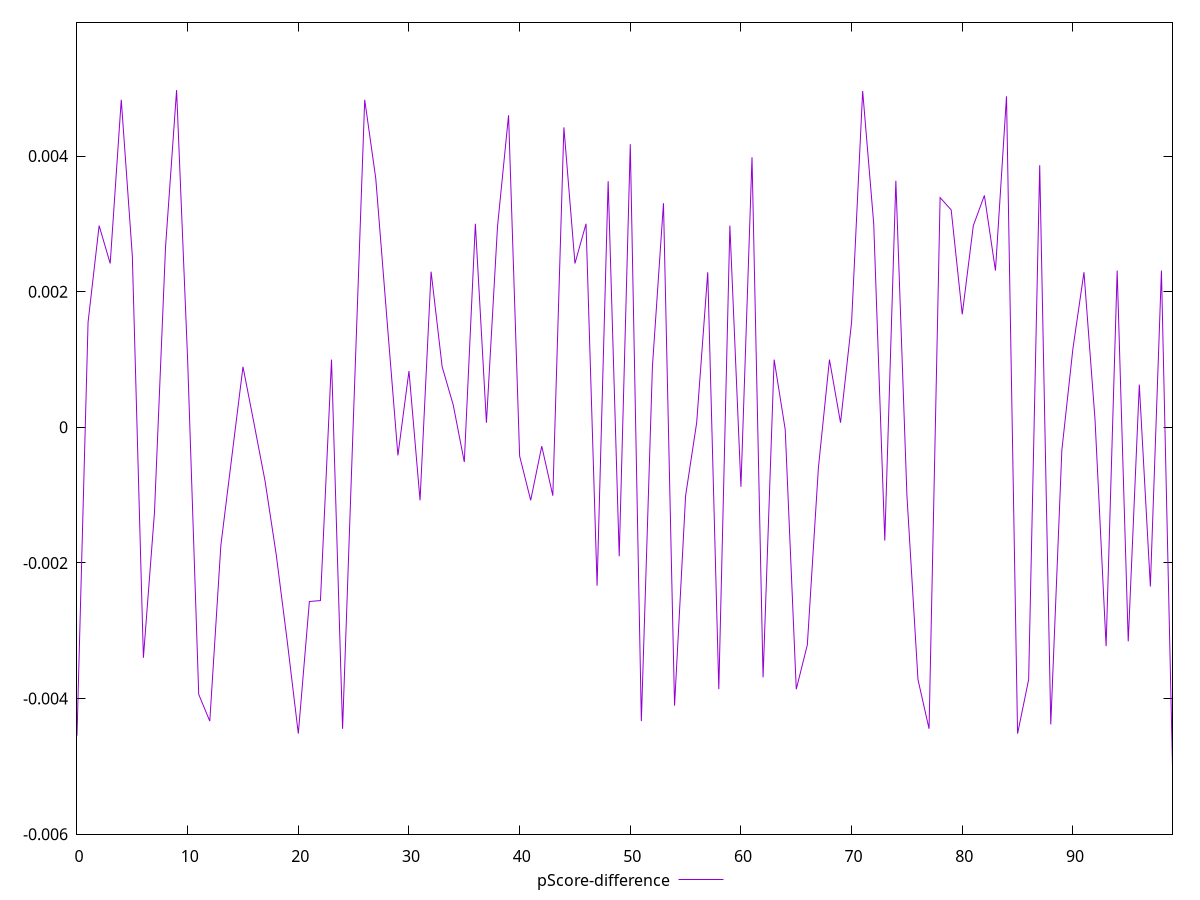 reset

$pScoreDifference <<EOF
0 -0.004545916760618551
1 0.0015494347683091547
2 0.00297358155363292
3 0.002415779522349948
4 0.004829364667598979
5 0.0025258518379859263
6 -0.003397901121256708
7 -0.0012581592598995828
8 0.0026552667292327747
9 0.004971675894975824
10 0.0009853407663718006
11 -0.003937667790439914
12 -0.004332145708589197
13 -0.0017410209035986224
14 -0.00042360712740585615
15 0.0008921698861007465
16 0.00005411658684140175
17 -0.0007974627551822211
18 -0.0018730771286281644
19 -0.003154955441500684
20 -0.0045159560841776525
21 -0.002568319039358391
22 -0.002554603739175043
23 0.0009977336954916094
24 -0.0044447016563466946
25 0.00023185638029787903
26 0.004829364667598979
27 0.0036682712151056007
28 0.0016142498111269
29 -0.00041437814872724577
30 0.0008302993840320072
31 -0.0010762496158406298
32 0.002294635588424576
33 0.0008921698861007465
34 0.0003293335015357446
35 -0.0005116940453507857
36 0.0030011037083709224
37 0.00006822219315161249
38 0.0029580013297322294
39 0.004601004492807315
40 -0.00042360712740585615
41 -0.0010762496158406298
42 -0.0002780301267856222
43 -0.0010083601138428655
44 0.004422252191224607
45 0.002415779522349948
46 0.0030011037083709224
47 -0.002335520206462105
48 0.00362949011726843
49 -0.0019017281478173054
50 0.0041742445273869055
51 -0.004332145708588531
52 0.0008921698861007465
53 0.0033043408863433488
54 -0.004104338917074735
55 -0.0010083601138428655
56 0.00006822219315161249
57 0.002286253373917524
58 -0.003861721728588008
59 0.00297358155363292
60 -0.0008766949673549851
61 0.003981555921485858
62 -0.0036872179724467546
63 0.0009977336954916094
64 -0.00003052974376893669
65 -0.003861721728588008
66 -0.003207936274541412
67 -0.0005973639391720909
68 0.0009977336954916094
69 0.00006822219315161249
70 0.0015494347683091547
71 0.004958489300694091
72 0.0030011037083709224
73 -0.0016706531203617425
74 0.0036355929325060377
75 -0.001006129691812685
76 -0.003720141928468479
77 -0.0044447016563466946
78 0.0033862856126017915
79 0.0032050264088476776
80 0.001665831251575156
81 0.00297358155363292
82 0.003419004816357818
83 0.002311199842865319
84 0.004880932490520573
85 -0.0045159560841776525
86 -0.003720141928468479
87 0.003864621562398751
88 -0.004380633428979319
89 -0.0003393656564334435
90 0.001159069941697899
91 0.002286253373917524
92 0.00011070159498172139
93 -0.0032274096555245935
94 0.002311199842865319
95 -0.003156838826780528
96 0.0006291847188205635
97 -0.0023472203152296034
98 0.002311199842865319
99 -0.004998349768789878
EOF

set key outside below
set xrange [0:99]
set yrange [-0.005998349768789878:0.005971675894975824]
set trange [-0.005998349768789878:0.005971675894975824]
set terminal svg size 640, 500 enhanced background rgb 'white'
set output "reports/report_00032_2021-02-25T10-28-15.087Z/total-blocking-time/samples/astro/pScore-difference/values.svg"

plot $pScoreDifference title "pScore-difference" with line

reset
